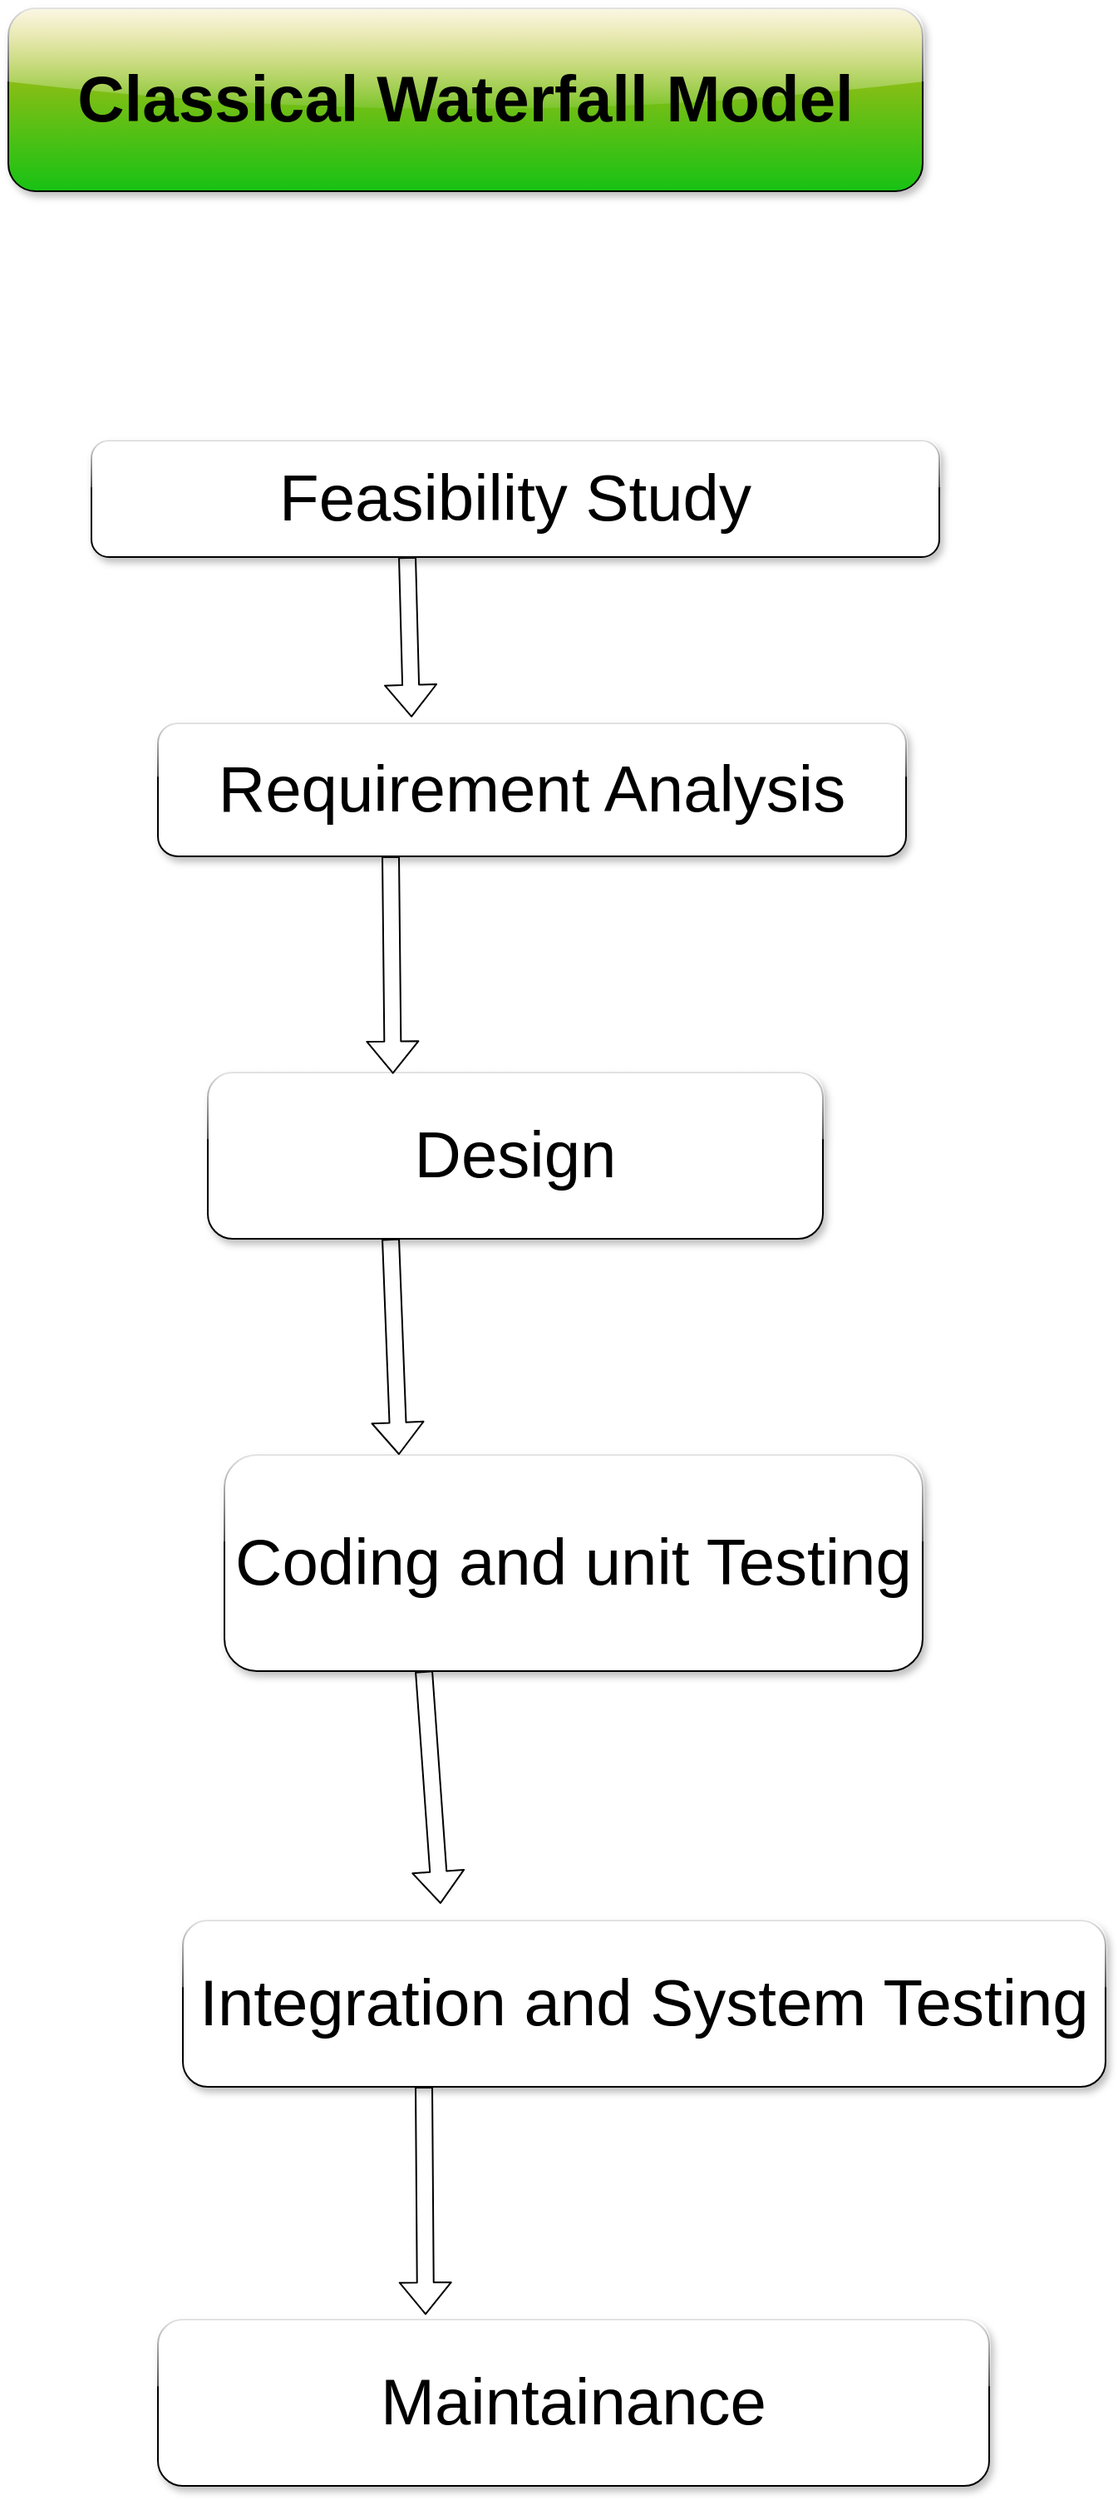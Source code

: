 <mxfile>
    <diagram id="c_uTJY3UlmsCEhhQj3t5" name="Page-1">
        <mxGraphModel dx="1002" dy="1663" grid="1" gridSize="10" guides="1" tooltips="1" connect="1" arrows="1" fold="1" page="1" pageScale="1" pageWidth="850" pageHeight="1100" math="0" shadow="0">
            <root>
                <mxCell id="0"/>
                <mxCell id="1" parent="0"/>
                <mxCell id="2" value="&lt;b&gt;&lt;font style=&quot;font-size: 39px;&quot;&gt;Classical Waterfall Model&lt;/font&gt;&lt;/b&gt;" style="rounded=1;whiteSpace=wrap;html=1;gradientColor=#d4bb16;glass=1;shadow=1;fillColor=#17c214;gradientDirection=north;" vertex="1" parent="1">
                    <mxGeometry x="110" y="-20" width="550" height="110" as="geometry"/>
                </mxCell>
                <mxCell id="3" value="Feasibility Study" style="rounded=1;whiteSpace=wrap;html=1;shadow=1;glass=1;fontSize=39;gradientDirection=north;" vertex="1" parent="1">
                    <mxGeometry x="160" y="240" width="510" height="70" as="geometry"/>
                </mxCell>
                <mxCell id="4" value="Requirement Analysis" style="rounded=1;whiteSpace=wrap;html=1;shadow=1;glass=1;fontSize=39;gradientDirection=north;" vertex="1" parent="1">
                    <mxGeometry x="200" y="410" width="450" height="80" as="geometry"/>
                </mxCell>
                <mxCell id="5" value="Design" style="rounded=1;whiteSpace=wrap;html=1;shadow=1;glass=1;fontSize=39;gradientDirection=north;" vertex="1" parent="1">
                    <mxGeometry x="230" y="620" width="370" height="100" as="geometry"/>
                </mxCell>
                <mxCell id="6" value="Coding and unit Testing" style="rounded=1;whiteSpace=wrap;html=1;shadow=1;glass=1;fontSize=39;gradientDirection=north;" vertex="1" parent="1">
                    <mxGeometry x="240" y="850" width="420" height="130" as="geometry"/>
                </mxCell>
                <mxCell id="7" value="Integration and System Testing" style="rounded=1;whiteSpace=wrap;html=1;shadow=1;glass=1;fontSize=39;gradientDirection=north;" vertex="1" parent="1">
                    <mxGeometry x="215" y="1130" width="555" height="100" as="geometry"/>
                </mxCell>
                <mxCell id="8" value="Maintainance" style="rounded=1;whiteSpace=wrap;html=1;shadow=1;glass=1;fontSize=39;gradientDirection=north;" vertex="1" parent="1">
                    <mxGeometry x="200" y="1370" width="500" height="100" as="geometry"/>
                </mxCell>
                <mxCell id="9" value="" style="shape=flexArrow;endArrow=classic;html=1;fontSize=39;entryX=0.339;entryY=-0.045;entryDx=0;entryDy=0;entryPerimeter=0;" edge="1" parent="1" target="4">
                    <mxGeometry width="50" height="50" relative="1" as="geometry">
                        <mxPoint x="350" y="310" as="sourcePoint"/>
                        <mxPoint x="400" y="260" as="targetPoint"/>
                    </mxGeometry>
                </mxCell>
                <mxCell id="10" value="" style="shape=flexArrow;endArrow=classic;html=1;fontSize=39;entryX=0.301;entryY=0.008;entryDx=0;entryDy=0;entryPerimeter=0;" edge="1" parent="1" target="5">
                    <mxGeometry width="50" height="50" relative="1" as="geometry">
                        <mxPoint x="340" y="490" as="sourcePoint"/>
                        <mxPoint x="390" y="440" as="targetPoint"/>
                    </mxGeometry>
                </mxCell>
                <mxCell id="11" value="" style="shape=flexArrow;endArrow=classic;html=1;fontSize=39;entryX=0.25;entryY=0;entryDx=0;entryDy=0;" edge="1" parent="1" target="6">
                    <mxGeometry width="50" height="50" relative="1" as="geometry">
                        <mxPoint x="340" y="720" as="sourcePoint"/>
                        <mxPoint x="390" y="670" as="targetPoint"/>
                    </mxGeometry>
                </mxCell>
                <mxCell id="12" value="" style="shape=flexArrow;endArrow=classic;html=1;fontSize=39;" edge="1" parent="1">
                    <mxGeometry width="50" height="50" relative="1" as="geometry">
                        <mxPoint x="360" y="980" as="sourcePoint"/>
                        <mxPoint x="370" y="1120" as="targetPoint"/>
                    </mxGeometry>
                </mxCell>
                <mxCell id="13" value="" style="shape=flexArrow;endArrow=classic;html=1;fontSize=39;entryX=0.322;entryY=-0.028;entryDx=0;entryDy=0;entryPerimeter=0;" edge="1" parent="1" target="8">
                    <mxGeometry width="50" height="50" relative="1" as="geometry">
                        <mxPoint x="360" y="1230" as="sourcePoint"/>
                        <mxPoint x="410" y="1180" as="targetPoint"/>
                    </mxGeometry>
                </mxCell>
            </root>
        </mxGraphModel>
    </diagram>
</mxfile>